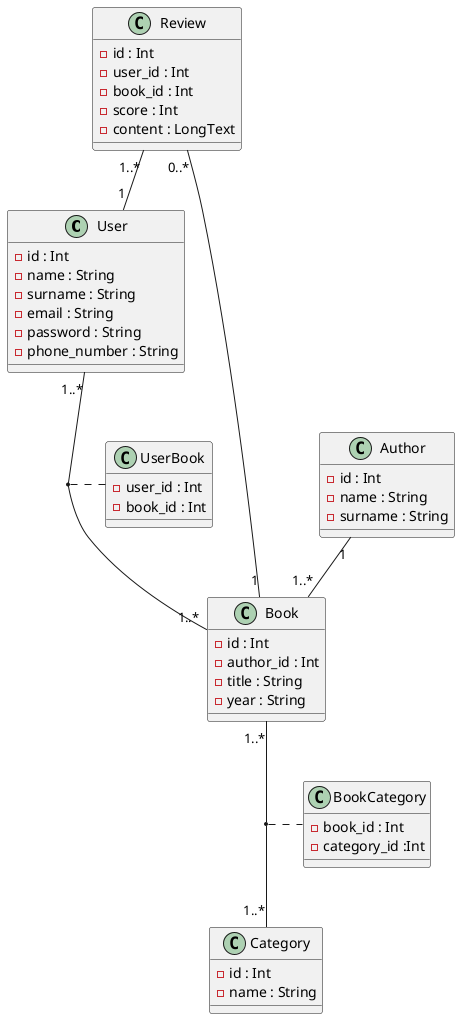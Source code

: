 @startuml examen

class User {
    -id : Int
    -name : String
    -surname : String
    -email : String
    -password : String
    -phone_number : String
}

class Review {
    -id : Int
    -user_id : Int
    -book_id : Int
    -score : Int
    -content : LongText
}

class Book {
    -id : Int
    -author_id : Int
    -title : String
    -year : String
}

class Author {
    -id : Int
    -name : String
    -surname : String
}

class Category {
    -id : Int
    -name : String
}

class BookCategory {
    -book_id : Int
    -category_id :Int
}

class UserBook {
    -user_id : Int
    -book_id : Int
}

User "1..*" -- "1..*" Book
(User,Book) . UserBook
Book "1..*" -- "1..*" Category
(Book,Category) . BookCategory
Author "1" -- "1..*" Book

Review "1..*" -- "1" User
Review "0..*" -- "1" Book

@enduml
